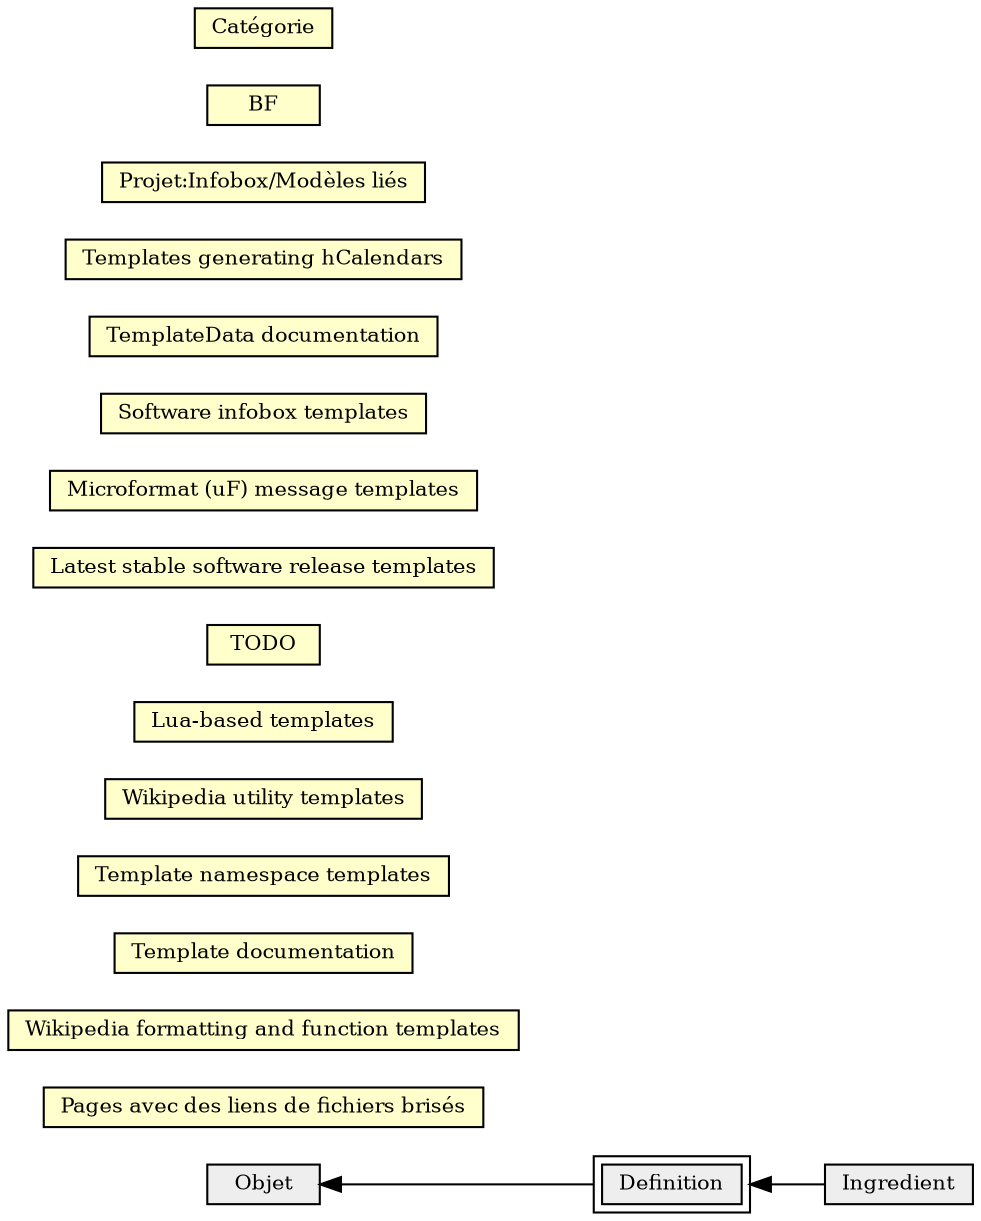 digraph a {
size="8,20";
rankdir=LR;
node [height=0 style="filled", shape="box", font="Helvetica-Bold", fontsize="10", color="#00000"];
"Definition" -> "Ingredient" [dir=back];
"Objet" -> "Definition" [dir=back];
"Definition" [URL="http://smw.learning-socle.org/index.php/Cat%C3%A9gorie:Definition",peripheries=2,label="Definition",fillcolor="#EEEEEE"];
"Ingredient" [URL="http://smw.learning-socle.org/index.php/Cat%C3%A9gorie:Ingredient",peripheries=1,label="Ingredient",fillcolor="#EEEEEE"];
"Objet" [URL="http://smw.learning-socle.org/index.php/Cat%C3%A9gorie:Objet",peripheries=1,label="Objet",fillcolor="#EEEEEE"];
"Pages_avec_des_liens_de_fichiers_brisés" [URL="http://smw.learning-socle.org/index.php/Cat%C3%A9gorie:Pages_avec_des_liens_de_fichiers_bris%C3%A9s",peripheries=1,label="Pages avec des liens de fichiers brisés",fillcolor="#FFFFCC"];
"Wikipedia_formatting_and_function_templates" [URL="http://smw.learning-socle.org/index.php/Cat%C3%A9gorie:Wikipedia_formatting_and_function_templates",peripheries=1,label="Wikipedia formatting and function templates",fillcolor="#FFFFCC"];
"Template_documentation" [URL="http://smw.learning-socle.org/index.php/Cat%C3%A9gorie:Template_documentation",peripheries=1,label="Template documentation",fillcolor="#FFFFCC"];
"Template_namespace_templates" [URL="http://smw.learning-socle.org/index.php/Cat%C3%A9gorie:Template_namespace_templates",peripheries=1,label="Template namespace templates",fillcolor="#FFFFCC"];
"Wikipedia_utility_templates" [URL="http://smw.learning-socle.org/index.php/Cat%C3%A9gorie:Wikipedia_utility_templates",peripheries=1,label="Wikipedia utility templates",fillcolor="#FFFFCC"];
"Lua-based_templates" [URL="http://smw.learning-socle.org/index.php/Cat%C3%A9gorie:Lua-based_templates",peripheries=1,label="Lua-based templates",fillcolor="#FFFFCC"];
"TODO" [URL="http://smw.learning-socle.org/index.php/Cat%C3%A9gorie:TODO",peripheries=1,label="TODO",fillcolor="#FFFFCC"];
"Latest_stable_software_release_templates" [URL="http://smw.learning-socle.org/index.php/Cat%C3%A9gorie:Latest_stable_software_release_templates",peripheries=1,label="Latest stable software release templates",fillcolor="#FFFFCC"];
"Microformat_(uF)_message_templates" [URL="http://smw.learning-socle.org/index.php/Cat%C3%A9gorie:Microformat_(uF)_message_templates",peripheries=1,label="Microformat (uF) message templates",fillcolor="#FFFFCC"];
"Software_infobox_templates" [URL="http://smw.learning-socle.org/index.php/Cat%C3%A9gorie:Software_infobox_templates",peripheries=1,label="Software infobox templates",fillcolor="#FFFFCC"];
"TemplateData_documentation" [URL="http://smw.learning-socle.org/index.php/Cat%C3%A9gorie:TemplateData_documentation",peripheries=1,label="TemplateData documentation",fillcolor="#FFFFCC"];
"Templates_generating_hCalendars" [URL="http://smw.learning-socle.org/index.php/Cat%C3%A9gorie:Templates_generating_hCalendars",peripheries=1,label="Templates generating hCalendars",fillcolor="#FFFFCC"];
"Projet:Infobox/Modèles_liés" [URL="http://smw.learning-socle.org/index.php/Cat%C3%A9gorie:Projet:Infobox/Mod%C3%A8les_li%C3%A9s",peripheries=1,label="Projet:Infobox/Modèles liés",fillcolor="#FFFFCC"];
"BF" [URL="http://smw.learning-socle.org/index.php/Cat%C3%A9gorie:BF",peripheries=1,label="BF",fillcolor="#FFFFCC"];
"Catégorie" [URL="http://smw.learning-socle.org/index.php/Cat%C3%A9gorie:Cat%C3%A9gorie",peripheries=1,label="Catégorie",fillcolor="#FFFFCC"];
}
